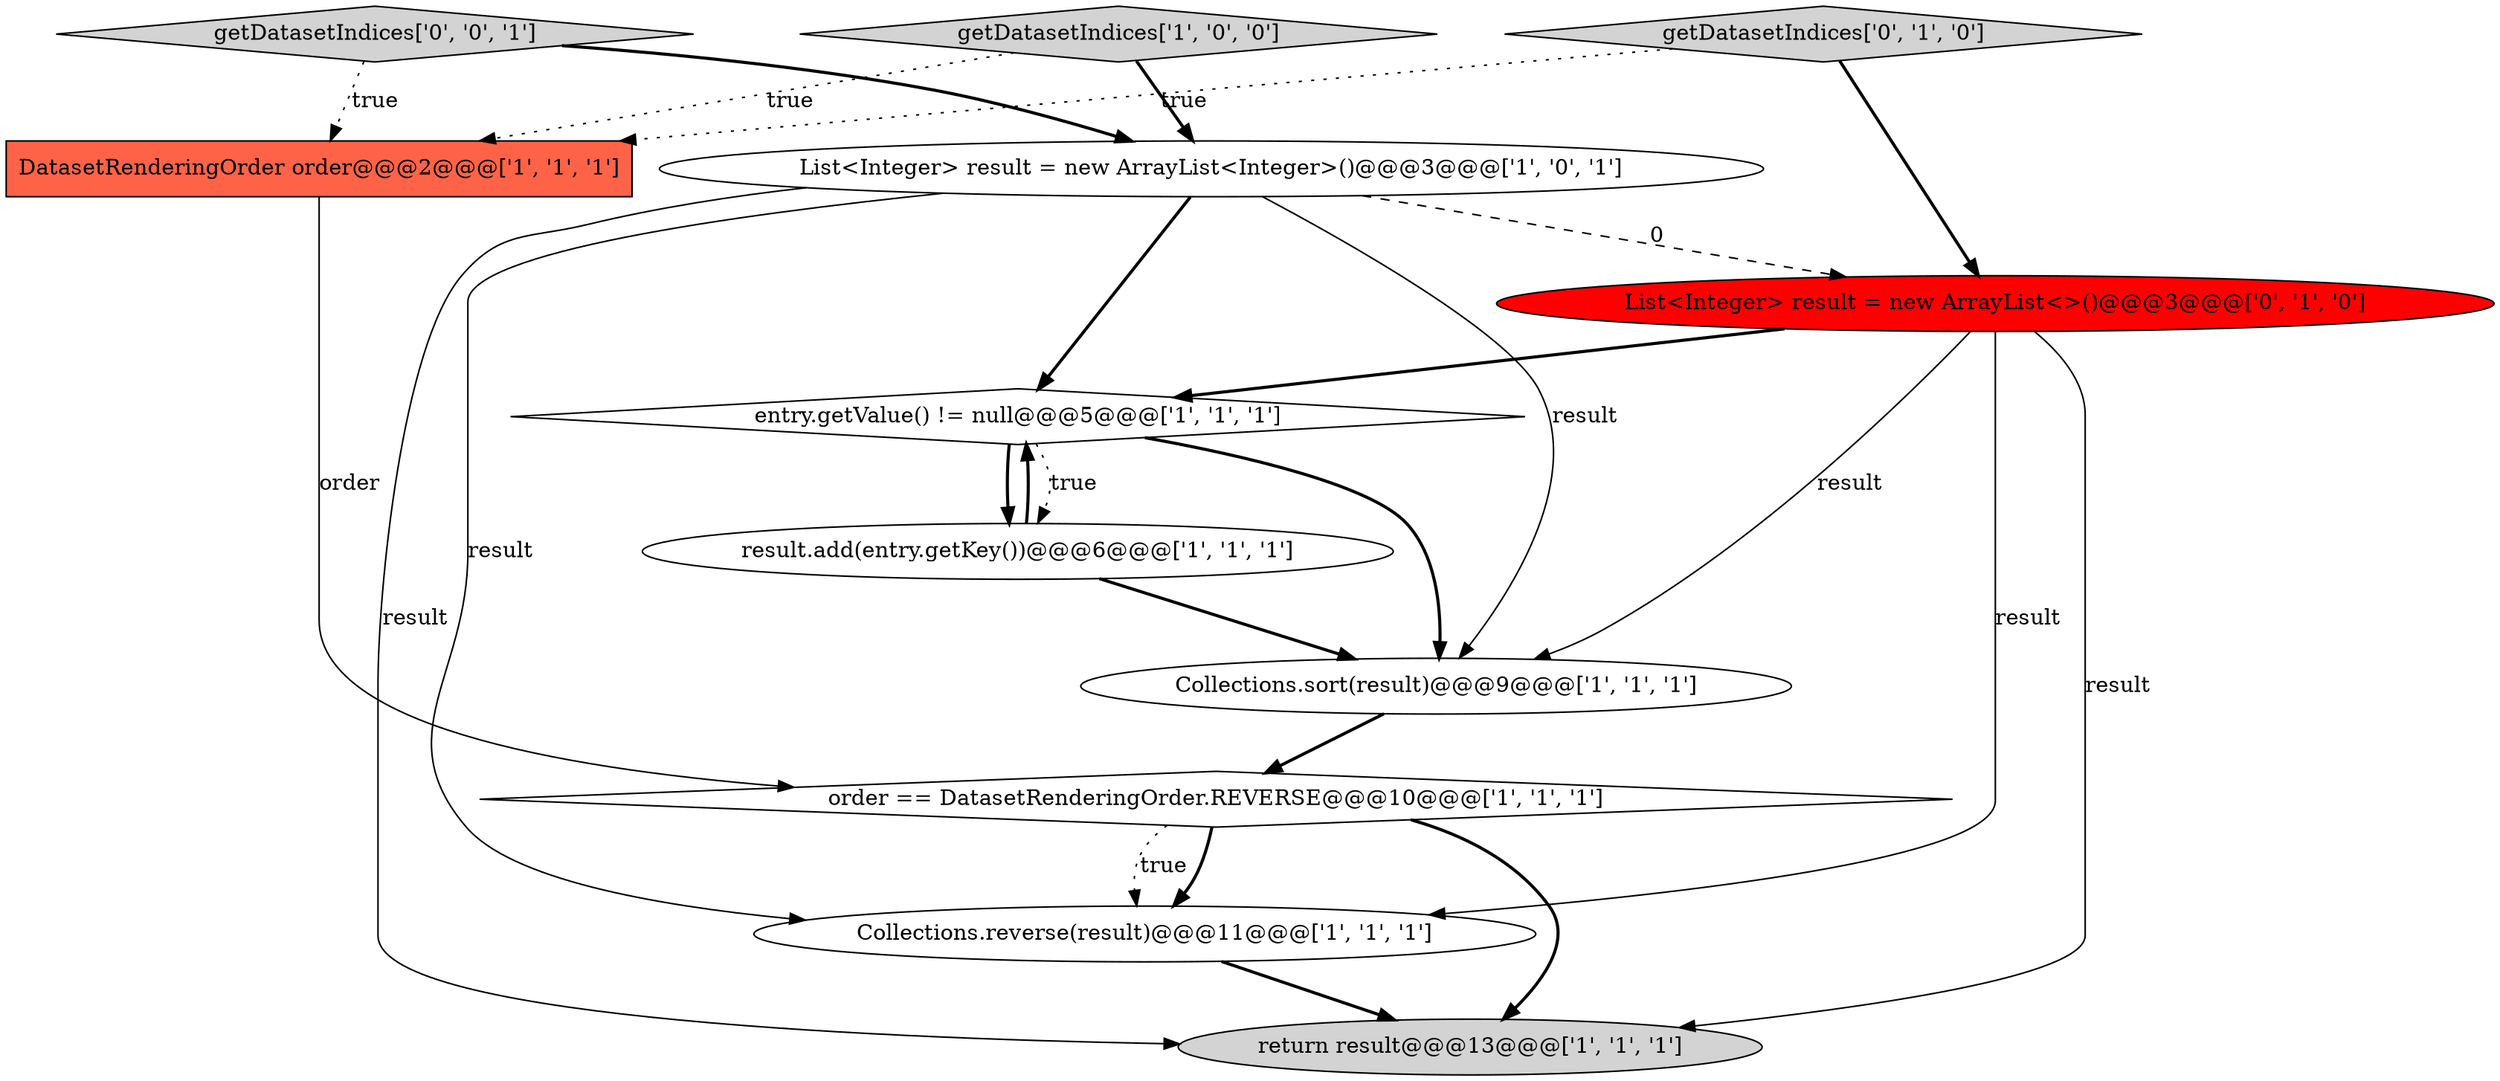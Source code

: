 digraph {
2 [style = filled, label = "entry.getValue() != null@@@5@@@['1', '1', '1']", fillcolor = white, shape = diamond image = "AAA0AAABBB1BBB"];
9 [style = filled, label = "getDatasetIndices['0', '1', '0']", fillcolor = lightgray, shape = diamond image = "AAA0AAABBB2BBB"];
7 [style = filled, label = "List<Integer> result = new ArrayList<Integer>()@@@3@@@['1', '0', '1']", fillcolor = white, shape = ellipse image = "AAA0AAABBB1BBB"];
3 [style = filled, label = "result.add(entry.getKey())@@@6@@@['1', '1', '1']", fillcolor = white, shape = ellipse image = "AAA0AAABBB1BBB"];
10 [style = filled, label = "List<Integer> result = new ArrayList<>()@@@3@@@['0', '1', '0']", fillcolor = red, shape = ellipse image = "AAA1AAABBB2BBB"];
1 [style = filled, label = "return result@@@13@@@['1', '1', '1']", fillcolor = lightgray, shape = ellipse image = "AAA0AAABBB1BBB"];
4 [style = filled, label = "DatasetRenderingOrder order@@@2@@@['1', '1', '1']", fillcolor = tomato, shape = box image = "AAA0AAABBB1BBB"];
6 [style = filled, label = "order == DatasetRenderingOrder.REVERSE@@@10@@@['1', '1', '1']", fillcolor = white, shape = diamond image = "AAA0AAABBB1BBB"];
5 [style = filled, label = "Collections.sort(result)@@@9@@@['1', '1', '1']", fillcolor = white, shape = ellipse image = "AAA0AAABBB1BBB"];
0 [style = filled, label = "Collections.reverse(result)@@@11@@@['1', '1', '1']", fillcolor = white, shape = ellipse image = "AAA0AAABBB1BBB"];
8 [style = filled, label = "getDatasetIndices['1', '0', '0']", fillcolor = lightgray, shape = diamond image = "AAA0AAABBB1BBB"];
11 [style = filled, label = "getDatasetIndices['0', '0', '1']", fillcolor = lightgray, shape = diamond image = "AAA0AAABBB3BBB"];
2->3 [style = dotted, label="true"];
4->6 [style = solid, label="order"];
2->3 [style = bold, label=""];
7->5 [style = solid, label="result"];
6->0 [style = bold, label=""];
11->4 [style = dotted, label="true"];
9->10 [style = bold, label=""];
8->4 [style = dotted, label="true"];
8->7 [style = bold, label=""];
6->1 [style = bold, label=""];
3->5 [style = bold, label=""];
10->5 [style = solid, label="result"];
5->6 [style = bold, label=""];
3->2 [style = bold, label=""];
7->0 [style = solid, label="result"];
7->2 [style = bold, label=""];
0->1 [style = bold, label=""];
9->4 [style = dotted, label="true"];
7->10 [style = dashed, label="0"];
10->2 [style = bold, label=""];
6->0 [style = dotted, label="true"];
10->0 [style = solid, label="result"];
10->1 [style = solid, label="result"];
11->7 [style = bold, label=""];
7->1 [style = solid, label="result"];
2->5 [style = bold, label=""];
}
